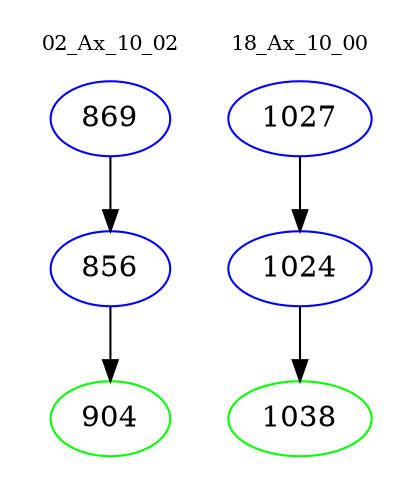 digraph{
subgraph cluster_0 {
color = white
label = "02_Ax_10_02";
fontsize=10;
T0_869 [label="869", color="blue"]
T0_869 -> T0_856 [color="black"]
T0_856 [label="856", color="blue"]
T0_856 -> T0_904 [color="black"]
T0_904 [label="904", color="green"]
}
subgraph cluster_1 {
color = white
label = "18_Ax_10_00";
fontsize=10;
T1_1027 [label="1027", color="blue"]
T1_1027 -> T1_1024 [color="black"]
T1_1024 [label="1024", color="blue"]
T1_1024 -> T1_1038 [color="black"]
T1_1038 [label="1038", color="green"]
}
}

